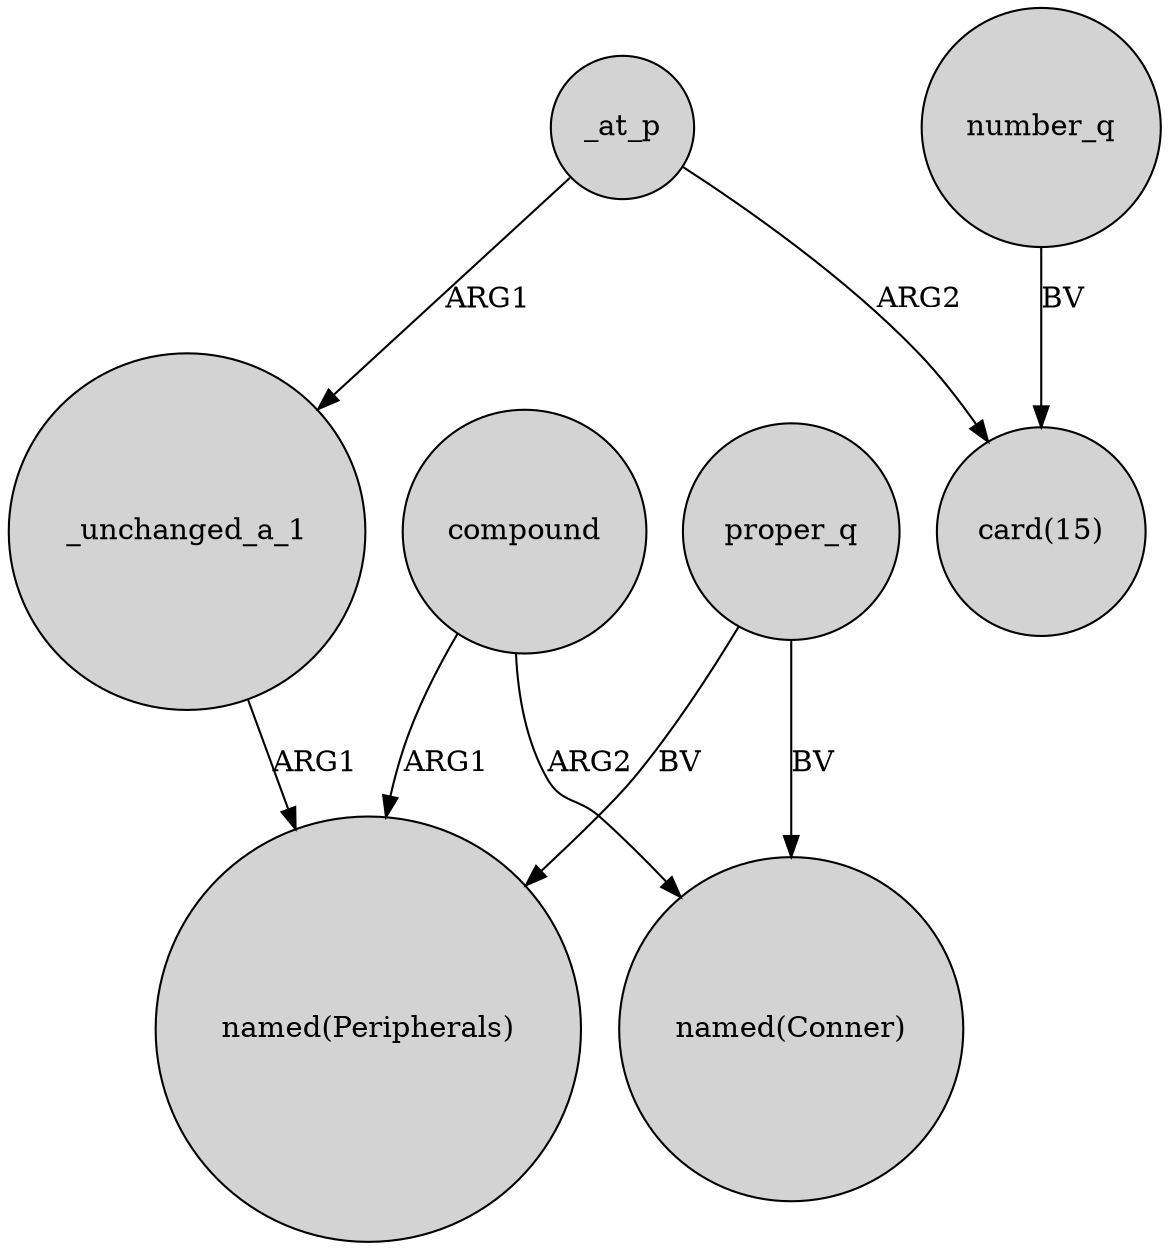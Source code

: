 digraph {
	node [shape=circle style=filled]
	_unchanged_a_1 -> "named(Peripherals)" [label=ARG1]
	number_q -> "card(15)" [label=BV]
	proper_q -> "named(Conner)" [label=BV]
	_at_p -> _unchanged_a_1 [label=ARG1]
	compound -> "named(Conner)" [label=ARG2]
	proper_q -> "named(Peripherals)" [label=BV]
	compound -> "named(Peripherals)" [label=ARG1]
	_at_p -> "card(15)" [label=ARG2]
}
